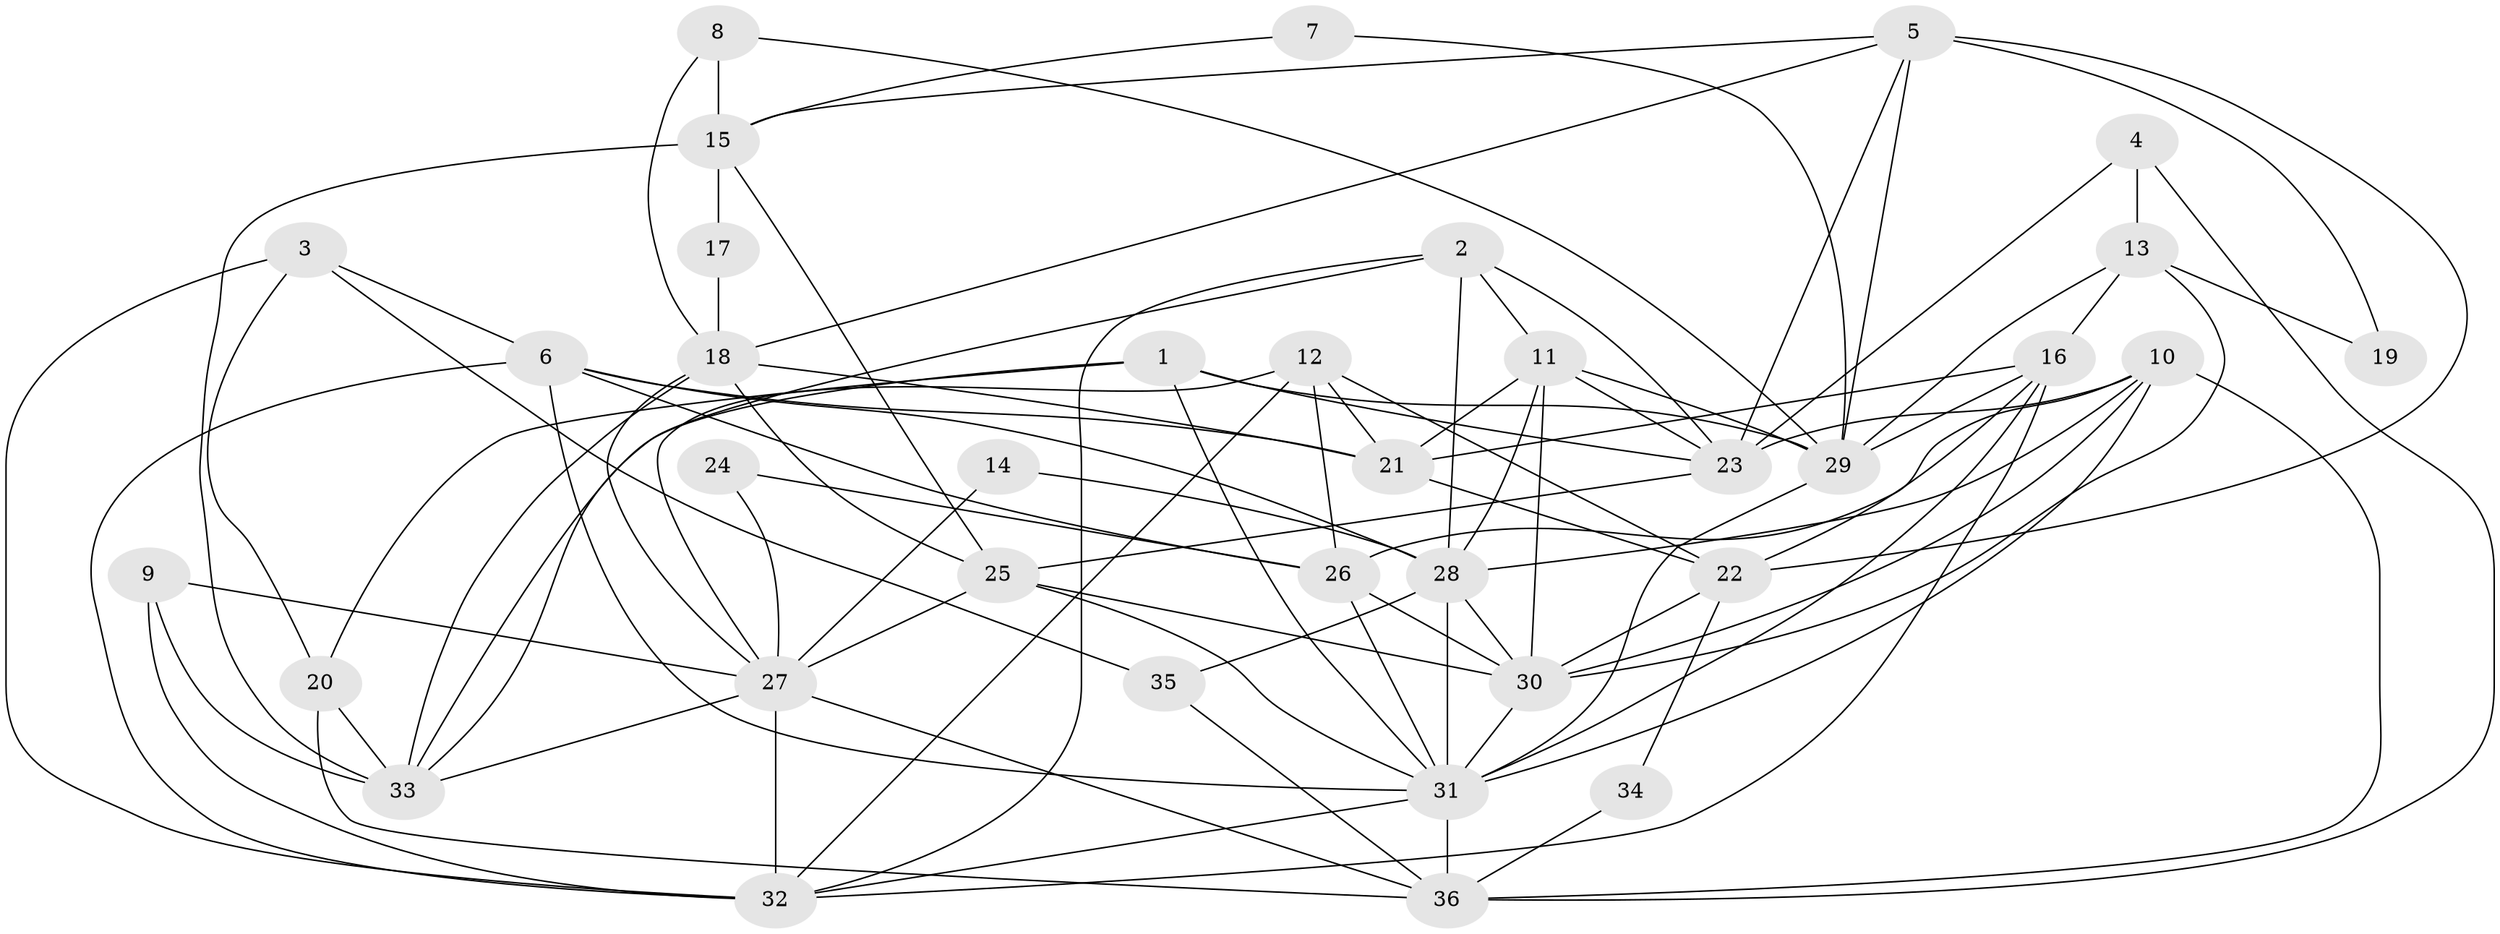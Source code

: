 // original degree distribution, {6: 0.11267605633802817, 4: 0.2535211267605634, 3: 0.18309859154929578, 7: 0.07042253521126761, 5: 0.16901408450704225, 2: 0.2112676056338028}
// Generated by graph-tools (version 1.1) at 2025/26/03/09/25 03:26:19]
// undirected, 36 vertices, 96 edges
graph export_dot {
graph [start="1"]
  node [color=gray90,style=filled];
  1;
  2;
  3;
  4;
  5;
  6;
  7;
  8;
  9;
  10;
  11;
  12;
  13;
  14;
  15;
  16;
  17;
  18;
  19;
  20;
  21;
  22;
  23;
  24;
  25;
  26;
  27;
  28;
  29;
  30;
  31;
  32;
  33;
  34;
  35;
  36;
  1 -- 20 [weight=1.0];
  1 -- 23 [weight=1.0];
  1 -- 29 [weight=1.0];
  1 -- 31 [weight=1.0];
  1 -- 33 [weight=1.0];
  2 -- 11 [weight=1.0];
  2 -- 23 [weight=1.0];
  2 -- 28 [weight=1.0];
  2 -- 32 [weight=1.0];
  2 -- 33 [weight=1.0];
  3 -- 6 [weight=1.0];
  3 -- 20 [weight=1.0];
  3 -- 32 [weight=1.0];
  3 -- 35 [weight=1.0];
  4 -- 13 [weight=1.0];
  4 -- 23 [weight=1.0];
  4 -- 36 [weight=1.0];
  5 -- 15 [weight=1.0];
  5 -- 18 [weight=1.0];
  5 -- 19 [weight=1.0];
  5 -- 22 [weight=1.0];
  5 -- 23 [weight=1.0];
  5 -- 29 [weight=2.0];
  6 -- 21 [weight=1.0];
  6 -- 26 [weight=1.0];
  6 -- 28 [weight=1.0];
  6 -- 31 [weight=1.0];
  6 -- 32 [weight=2.0];
  7 -- 15 [weight=1.0];
  7 -- 29 [weight=1.0];
  8 -- 15 [weight=1.0];
  8 -- 18 [weight=1.0];
  8 -- 29 [weight=1.0];
  9 -- 27 [weight=1.0];
  9 -- 32 [weight=1.0];
  9 -- 33 [weight=1.0];
  10 -- 23 [weight=1.0];
  10 -- 26 [weight=1.0];
  10 -- 28 [weight=1.0];
  10 -- 30 [weight=1.0];
  10 -- 31 [weight=1.0];
  10 -- 36 [weight=1.0];
  11 -- 21 [weight=1.0];
  11 -- 23 [weight=1.0];
  11 -- 28 [weight=1.0];
  11 -- 29 [weight=1.0];
  11 -- 30 [weight=1.0];
  12 -- 21 [weight=1.0];
  12 -- 22 [weight=1.0];
  12 -- 26 [weight=1.0];
  12 -- 27 [weight=1.0];
  12 -- 32 [weight=1.0];
  13 -- 16 [weight=1.0];
  13 -- 19 [weight=1.0];
  13 -- 29 [weight=1.0];
  13 -- 30 [weight=1.0];
  14 -- 27 [weight=1.0];
  14 -- 28 [weight=1.0];
  15 -- 17 [weight=1.0];
  15 -- 25 [weight=1.0];
  15 -- 33 [weight=1.0];
  16 -- 21 [weight=1.0];
  16 -- 22 [weight=1.0];
  16 -- 29 [weight=1.0];
  16 -- 31 [weight=1.0];
  16 -- 32 [weight=1.0];
  17 -- 18 [weight=1.0];
  18 -- 21 [weight=1.0];
  18 -- 25 [weight=1.0];
  18 -- 27 [weight=1.0];
  18 -- 33 [weight=1.0];
  20 -- 33 [weight=1.0];
  20 -- 36 [weight=1.0];
  21 -- 22 [weight=1.0];
  22 -- 30 [weight=1.0];
  22 -- 34 [weight=1.0];
  23 -- 25 [weight=1.0];
  24 -- 26 [weight=1.0];
  24 -- 27 [weight=1.0];
  25 -- 27 [weight=1.0];
  25 -- 30 [weight=1.0];
  25 -- 31 [weight=2.0];
  26 -- 30 [weight=2.0];
  26 -- 31 [weight=1.0];
  27 -- 32 [weight=1.0];
  27 -- 33 [weight=1.0];
  27 -- 36 [weight=1.0];
  28 -- 30 [weight=1.0];
  28 -- 31 [weight=3.0];
  28 -- 35 [weight=1.0];
  29 -- 31 [weight=2.0];
  30 -- 31 [weight=1.0];
  31 -- 32 [weight=1.0];
  31 -- 36 [weight=1.0];
  34 -- 36 [weight=1.0];
  35 -- 36 [weight=1.0];
}
